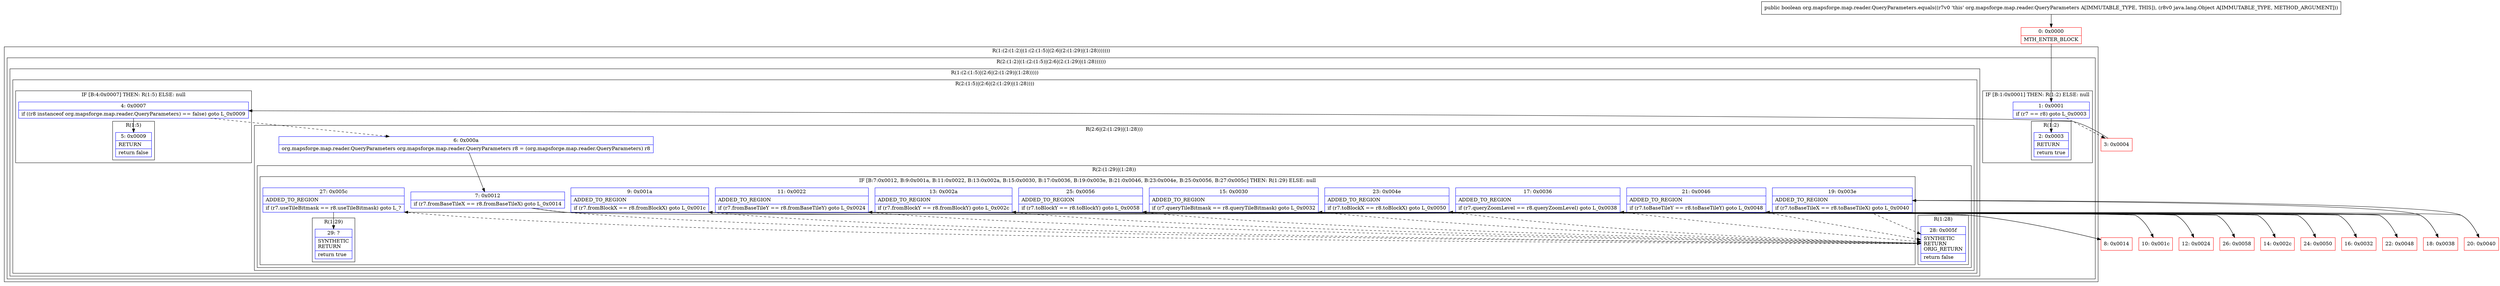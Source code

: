 digraph "CFG fororg.mapsforge.map.reader.QueryParameters.equals(Ljava\/lang\/Object;)Z" {
subgraph cluster_Region_249134071 {
label = "R(1:(2:(1:2)|(1:(2:(1:5)|(2:6|(2:(1:29)|(1:28)))))))";
node [shape=record,color=blue];
subgraph cluster_Region_1637553359 {
label = "R(2:(1:2)|(1:(2:(1:5)|(2:6|(2:(1:29)|(1:28))))))";
node [shape=record,color=blue];
subgraph cluster_IfRegion_1624828346 {
label = "IF [B:1:0x0001] THEN: R(1:2) ELSE: null";
node [shape=record,color=blue];
Node_1 [shape=record,label="{1\:\ 0x0001|if (r7 == r8) goto L_0x0003\l}"];
subgraph cluster_Region_1286981494 {
label = "R(1:2)";
node [shape=record,color=blue];
Node_2 [shape=record,label="{2\:\ 0x0003|RETURN\l|return true\l}"];
}
}
subgraph cluster_Region_167119828 {
label = "R(1:(2:(1:5)|(2:6|(2:(1:29)|(1:28)))))";
node [shape=record,color=blue];
subgraph cluster_Region_812800841 {
label = "R(2:(1:5)|(2:6|(2:(1:29)|(1:28))))";
node [shape=record,color=blue];
subgraph cluster_IfRegion_398516676 {
label = "IF [B:4:0x0007] THEN: R(1:5) ELSE: null";
node [shape=record,color=blue];
Node_4 [shape=record,label="{4\:\ 0x0007|if ((r8 instanceof org.mapsforge.map.reader.QueryParameters) == false) goto L_0x0009\l}"];
subgraph cluster_Region_1974209085 {
label = "R(1:5)";
node [shape=record,color=blue];
Node_5 [shape=record,label="{5\:\ 0x0009|RETURN\l|return false\l}"];
}
}
subgraph cluster_Region_1305752278 {
label = "R(2:6|(2:(1:29)|(1:28)))";
node [shape=record,color=blue];
Node_6 [shape=record,label="{6\:\ 0x000a|org.mapsforge.map.reader.QueryParameters org.mapsforge.map.reader.QueryParameters r8 = (org.mapsforge.map.reader.QueryParameters) r8\l}"];
subgraph cluster_Region_1287456759 {
label = "R(2:(1:29)|(1:28))";
node [shape=record,color=blue];
subgraph cluster_IfRegion_230793688 {
label = "IF [B:7:0x0012, B:9:0x001a, B:11:0x0022, B:13:0x002a, B:15:0x0030, B:17:0x0036, B:19:0x003e, B:21:0x0046, B:23:0x004e, B:25:0x0056, B:27:0x005c] THEN: R(1:29) ELSE: null";
node [shape=record,color=blue];
Node_7 [shape=record,label="{7\:\ 0x0012|if (r7.fromBaseTileX == r8.fromBaseTileX) goto L_0x0014\l}"];
Node_9 [shape=record,label="{9\:\ 0x001a|ADDED_TO_REGION\l|if (r7.fromBlockX == r8.fromBlockX) goto L_0x001c\l}"];
Node_11 [shape=record,label="{11\:\ 0x0022|ADDED_TO_REGION\l|if (r7.fromBaseTileY == r8.fromBaseTileY) goto L_0x0024\l}"];
Node_13 [shape=record,label="{13\:\ 0x002a|ADDED_TO_REGION\l|if (r7.fromBlockY == r8.fromBlockY) goto L_0x002c\l}"];
Node_15 [shape=record,label="{15\:\ 0x0030|ADDED_TO_REGION\l|if (r7.queryTileBitmask == r8.queryTileBitmask) goto L_0x0032\l}"];
Node_17 [shape=record,label="{17\:\ 0x0036|ADDED_TO_REGION\l|if (r7.queryZoomLevel == r8.queryZoomLevel) goto L_0x0038\l}"];
Node_19 [shape=record,label="{19\:\ 0x003e|ADDED_TO_REGION\l|if (r7.toBaseTileX == r8.toBaseTileX) goto L_0x0040\l}"];
Node_21 [shape=record,label="{21\:\ 0x0046|ADDED_TO_REGION\l|if (r7.toBaseTileY == r8.toBaseTileY) goto L_0x0048\l}"];
Node_23 [shape=record,label="{23\:\ 0x004e|ADDED_TO_REGION\l|if (r7.toBlockX == r8.toBlockX) goto L_0x0050\l}"];
Node_25 [shape=record,label="{25\:\ 0x0056|ADDED_TO_REGION\l|if (r7.toBlockY == r8.toBlockY) goto L_0x0058\l}"];
Node_27 [shape=record,label="{27\:\ 0x005c|ADDED_TO_REGION\l|if (r7.useTileBitmask == r8.useTileBitmask) goto L_?\l}"];
subgraph cluster_Region_1849140538 {
label = "R(1:29)";
node [shape=record,color=blue];
Node_29 [shape=record,label="{29\:\ ?|SYNTHETIC\lRETURN\l|return true\l}"];
}
}
subgraph cluster_Region_2120857593 {
label = "R(1:28)";
node [shape=record,color=blue];
Node_28 [shape=record,label="{28\:\ 0x005f|SYNTHETIC\lRETURN\lORIG_RETURN\l|return false\l}"];
}
}
}
}
}
}
}
Node_0 [shape=record,color=red,label="{0\:\ 0x0000|MTH_ENTER_BLOCK\l}"];
Node_3 [shape=record,color=red,label="{3\:\ 0x0004}"];
Node_8 [shape=record,color=red,label="{8\:\ 0x0014}"];
Node_10 [shape=record,color=red,label="{10\:\ 0x001c}"];
Node_12 [shape=record,color=red,label="{12\:\ 0x0024}"];
Node_14 [shape=record,color=red,label="{14\:\ 0x002c}"];
Node_16 [shape=record,color=red,label="{16\:\ 0x0032}"];
Node_18 [shape=record,color=red,label="{18\:\ 0x0038}"];
Node_20 [shape=record,color=red,label="{20\:\ 0x0040}"];
Node_22 [shape=record,color=red,label="{22\:\ 0x0048}"];
Node_24 [shape=record,color=red,label="{24\:\ 0x0050}"];
Node_26 [shape=record,color=red,label="{26\:\ 0x0058}"];
MethodNode[shape=record,label="{public boolean org.mapsforge.map.reader.QueryParameters.equals((r7v0 'this' org.mapsforge.map.reader.QueryParameters A[IMMUTABLE_TYPE, THIS]), (r8v0 java.lang.Object A[IMMUTABLE_TYPE, METHOD_ARGUMENT])) }"];
MethodNode -> Node_0;
Node_1 -> Node_2;
Node_1 -> Node_3[style=dashed];
Node_4 -> Node_5;
Node_4 -> Node_6[style=dashed];
Node_6 -> Node_7;
Node_7 -> Node_8;
Node_7 -> Node_28[style=dashed];
Node_9 -> Node_10;
Node_9 -> Node_28[style=dashed];
Node_11 -> Node_12;
Node_11 -> Node_28[style=dashed];
Node_13 -> Node_14;
Node_13 -> Node_28[style=dashed];
Node_15 -> Node_16;
Node_15 -> Node_28[style=dashed];
Node_17 -> Node_18;
Node_17 -> Node_28[style=dashed];
Node_19 -> Node_20;
Node_19 -> Node_28[style=dashed];
Node_21 -> Node_22;
Node_21 -> Node_28[style=dashed];
Node_23 -> Node_24;
Node_23 -> Node_28[style=dashed];
Node_25 -> Node_26;
Node_25 -> Node_28[style=dashed];
Node_27 -> Node_28[style=dashed];
Node_27 -> Node_29;
Node_0 -> Node_1;
Node_3 -> Node_4;
Node_8 -> Node_9;
Node_10 -> Node_11;
Node_12 -> Node_13;
Node_14 -> Node_15;
Node_16 -> Node_17;
Node_18 -> Node_19;
Node_20 -> Node_21;
Node_22 -> Node_23;
Node_24 -> Node_25;
Node_26 -> Node_27;
}

